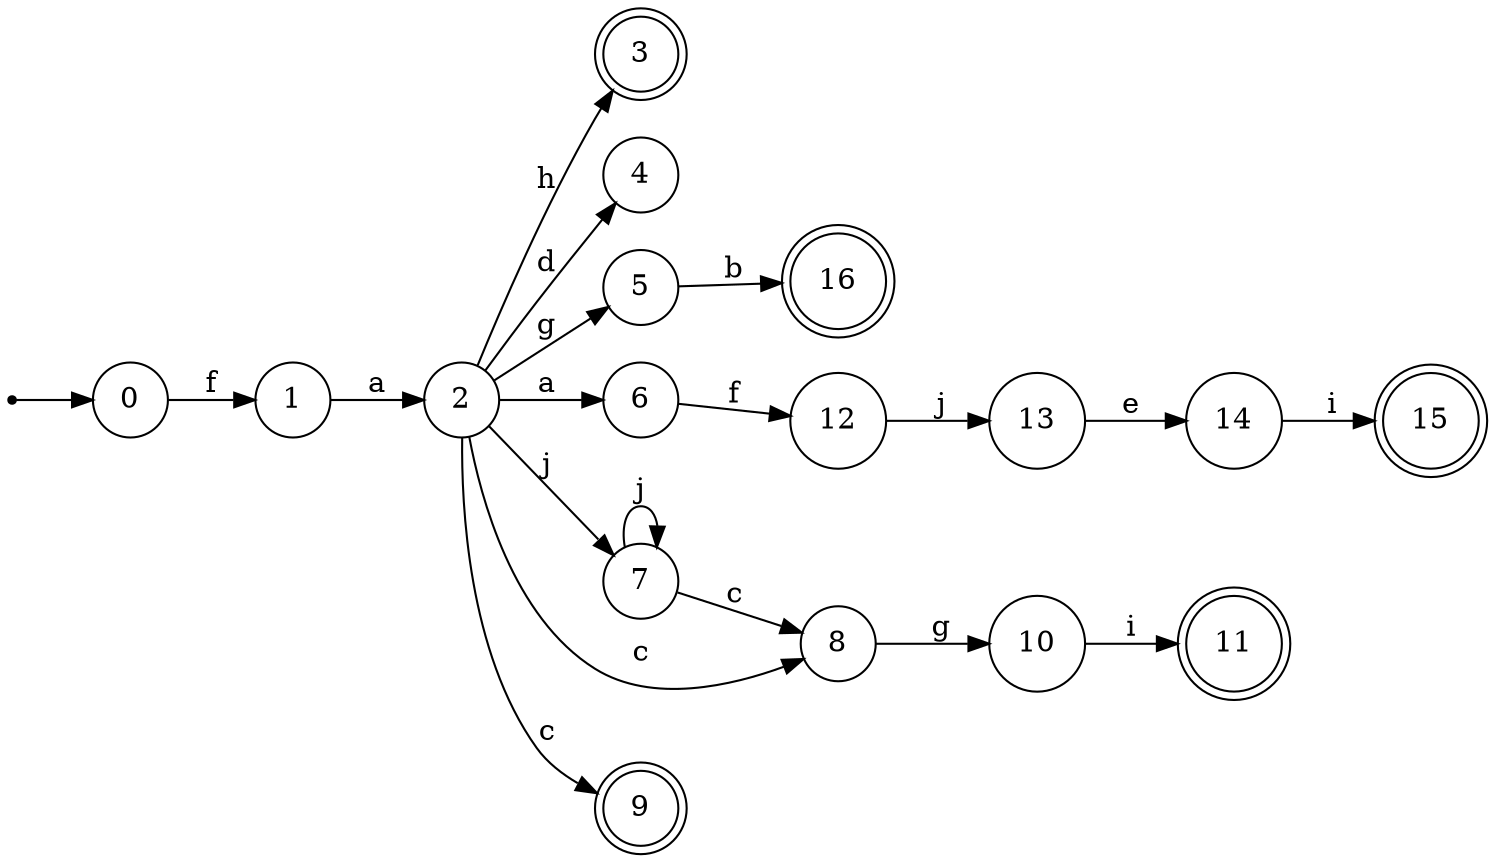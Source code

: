 digraph finite_state_machine {
rankdir=LR;
size="20,20";
node [shape = point]; "dummy0"
node [shape = circle]; "0";
"dummy0" -> "0";
node [shape = circle]; "1";
node [shape = circle]; "2";
node [shape = doublecircle]; "3";node [shape = circle]; "4";
node [shape = circle]; "5";
node [shape = circle]; "6";
node [shape = circle]; "7";
node [shape = circle]; "8";
node [shape = doublecircle]; "9";node [shape = circle]; "10";
node [shape = doublecircle]; "11";node [shape = circle]; "12";
node [shape = circle]; "13";
node [shape = circle]; "14";
node [shape = doublecircle]; "15";node [shape = doublecircle]; "16";"0" -> "1" [label = "f"];
 "1" -> "2" [label = "a"];
 "2" -> "3" [label = "h"];
 "2" -> "4" [label = "d"];
 "2" -> "5" [label = "g"];
 "2" -> "6" [label = "a"];
 "2" -> "7" [label = "j"];
 "2" -> "8" [label = "c"];
 "2" -> "9" [label = "c"];
 "8" -> "10" [label = "g"];
 "10" -> "11" [label = "i"];
 "7" -> "7" [label = "j"];
 "7" -> "8" [label = "c"];
 "6" -> "12" [label = "f"];
 "12" -> "13" [label = "j"];
 "13" -> "14" [label = "e"];
 "14" -> "15" [label = "i"];
 "5" -> "16" [label = "b"];
 }
